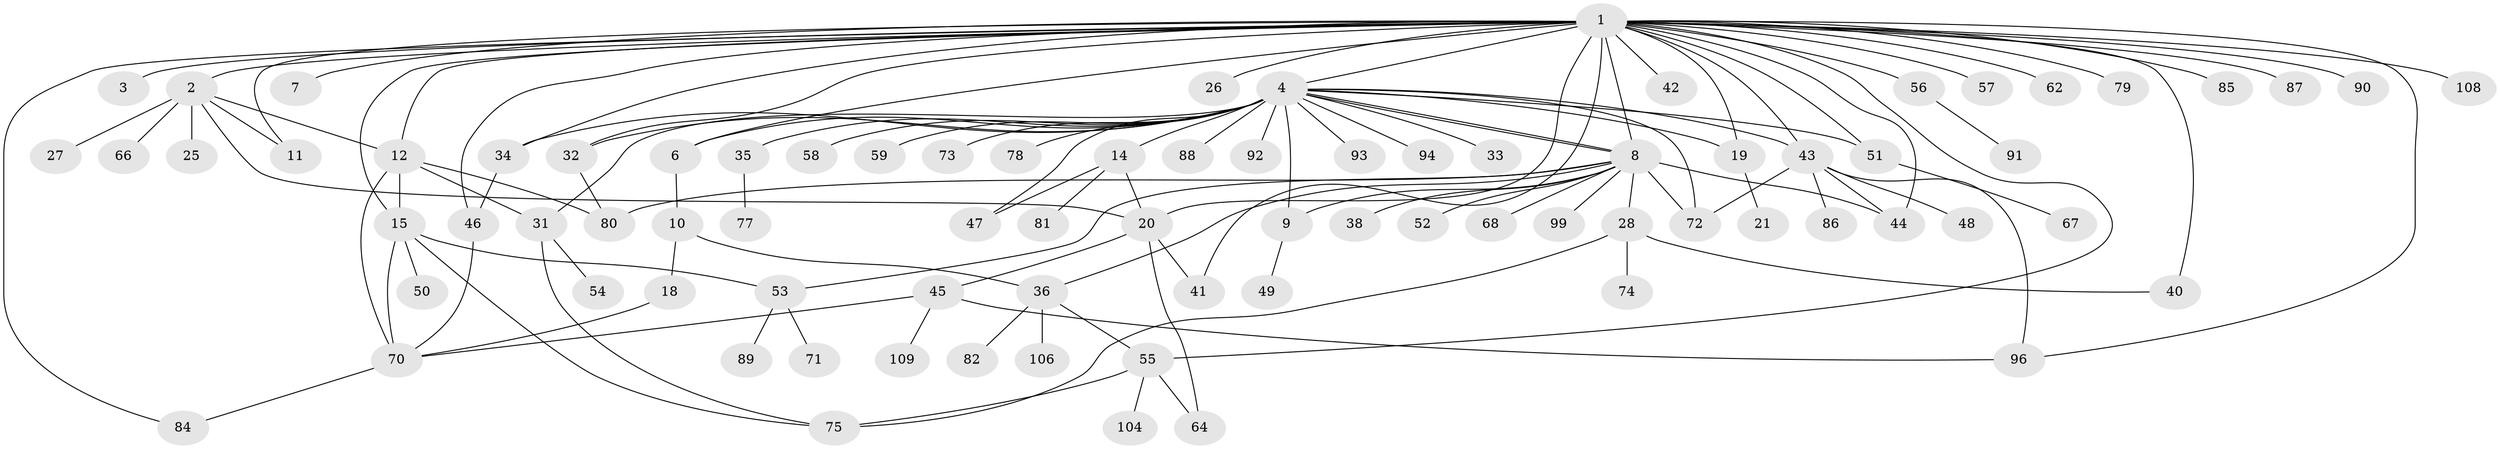 // original degree distribution, {35: 0.009174311926605505, 7: 0.009174311926605505, 1: 0.5229357798165137, 15: 0.01834862385321101, 2: 0.14678899082568808, 3: 0.10091743119266056, 4: 0.09174311926605505, 13: 0.009174311926605505, 6: 0.01834862385321101, 5: 0.06422018348623854, 8: 0.009174311926605505}
// Generated by graph-tools (version 1.1) at 2025/11/02/27/25 16:11:09]
// undirected, 82 vertices, 120 edges
graph export_dot {
graph [start="1"]
  node [color=gray90,style=filled];
  1 [super="+17"];
  2 [super="+5"];
  3;
  4 [super="+13"];
  6 [super="+98"];
  7 [super="+24"];
  8 [super="+63"];
  9 [super="+16"];
  10 [super="+100"];
  11;
  12 [super="+22"];
  14 [super="+107"];
  15 [super="+37"];
  18;
  19 [super="+23"];
  20 [super="+29"];
  21;
  25;
  26;
  27;
  28 [super="+30"];
  31;
  32 [super="+60"];
  33;
  34 [super="+39"];
  35;
  36 [super="+69"];
  38;
  40 [super="+65"];
  41;
  42;
  43 [super="+76"];
  44 [super="+61"];
  45 [super="+105"];
  46;
  47;
  48;
  49;
  50;
  51;
  52;
  53 [super="+95"];
  54;
  55;
  56;
  57;
  58;
  59;
  62;
  64 [super="+97"];
  66;
  67;
  68;
  70 [super="+102"];
  71;
  72;
  73;
  74;
  75 [super="+101"];
  77 [super="+83"];
  78;
  79;
  80 [super="+103"];
  81;
  82;
  84;
  85;
  86;
  87;
  88;
  89;
  90;
  91;
  92;
  93;
  94;
  96;
  99;
  104;
  106;
  108;
  109;
  1 -- 2;
  1 -- 3;
  1 -- 4 [weight=2];
  1 -- 7;
  1 -- 8;
  1 -- 11;
  1 -- 15 [weight=2];
  1 -- 19;
  1 -- 26;
  1 -- 32;
  1 -- 34;
  1 -- 40;
  1 -- 42;
  1 -- 43;
  1 -- 46;
  1 -- 51;
  1 -- 55;
  1 -- 56;
  1 -- 57;
  1 -- 62;
  1 -- 84;
  1 -- 85;
  1 -- 87;
  1 -- 90;
  1 -- 96;
  1 -- 108;
  1 -- 12;
  1 -- 79;
  1 -- 41;
  1 -- 44;
  1 -- 6;
  1 -- 20;
  2 -- 11;
  2 -- 12;
  2 -- 25;
  2 -- 27;
  2 -- 66;
  2 -- 20;
  4 -- 6;
  4 -- 8;
  4 -- 8;
  4 -- 9;
  4 -- 14;
  4 -- 31;
  4 -- 35;
  4 -- 47;
  4 -- 59;
  4 -- 72;
  4 -- 88;
  4 -- 93;
  4 -- 94;
  4 -- 32;
  4 -- 33;
  4 -- 34;
  4 -- 73;
  4 -- 43;
  4 -- 78;
  4 -- 19;
  4 -- 51;
  4 -- 58;
  4 -- 92;
  6 -- 10;
  8 -- 28;
  8 -- 36;
  8 -- 38;
  8 -- 44;
  8 -- 52;
  8 -- 53;
  8 -- 68;
  8 -- 72;
  8 -- 80;
  8 -- 99;
  8 -- 9;
  9 -- 49;
  10 -- 18;
  10 -- 36;
  12 -- 80;
  12 -- 31;
  12 -- 15;
  12 -- 70;
  14 -- 47;
  14 -- 81;
  14 -- 20;
  15 -- 50;
  15 -- 53;
  15 -- 75;
  15 -- 70;
  18 -- 70;
  19 -- 21;
  20 -- 45;
  20 -- 64;
  20 -- 41;
  28 -- 40;
  28 -- 74;
  28 -- 75;
  31 -- 54;
  31 -- 75;
  32 -- 80;
  34 -- 46;
  35 -- 77;
  36 -- 55;
  36 -- 82;
  36 -- 106;
  43 -- 44;
  43 -- 48;
  43 -- 72;
  43 -- 86;
  43 -- 96;
  45 -- 96;
  45 -- 109;
  45 -- 70;
  46 -- 70;
  51 -- 67;
  53 -- 71;
  53 -- 89;
  55 -- 64;
  55 -- 75;
  55 -- 104;
  56 -- 91;
  70 -- 84;
}
